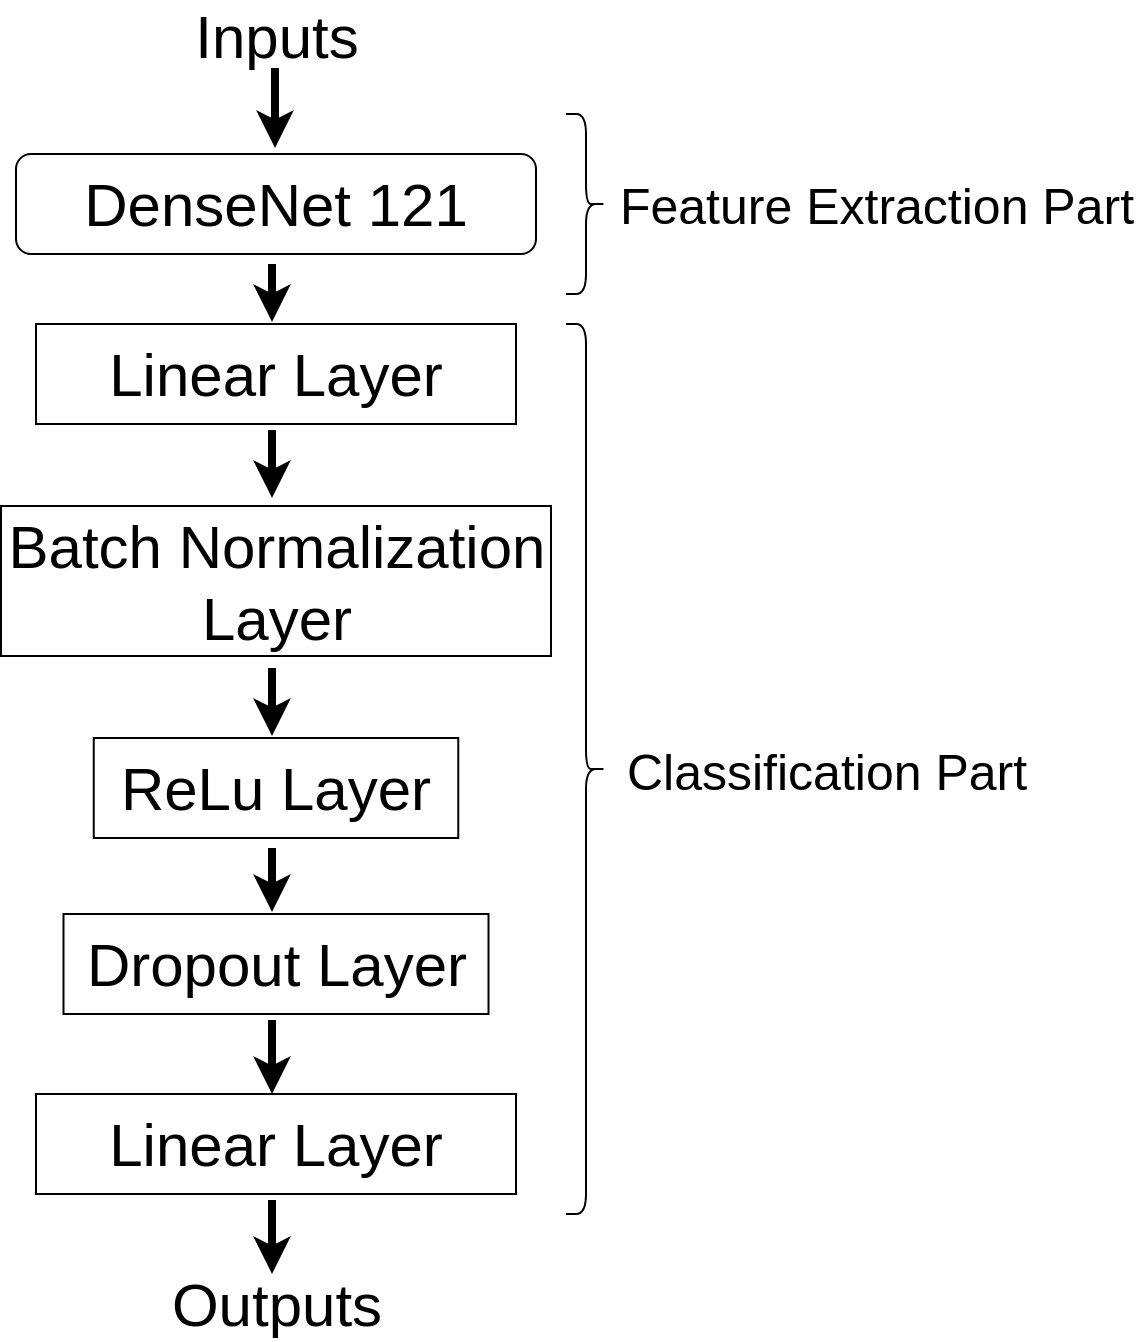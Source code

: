 <mxfile version="12.5.5" type="device"><diagram id="lp3chfWBuB1hzFoC-AsR" name="Page-1"><mxGraphModel dx="817" dy="1225" grid="1" gridSize="10" guides="1" tooltips="1" connect="1" arrows="1" fold="1" page="1" pageScale="1" pageWidth="827" pageHeight="1169" math="0" shadow="0"><root><mxCell id="0"/><mxCell id="1" parent="0"/><mxCell id="ZwcKraPQilF3etKfOUXq-1" value="&lt;font style=&quot;font-size: 30px&quot;&gt;DenseNet 121&lt;br&gt;&lt;/font&gt;" style="rounded=1;whiteSpace=wrap;html=1;" vertex="1" parent="1"><mxGeometry x="195" y="210" width="260" height="50" as="geometry"/></mxCell><mxCell id="ZwcKraPQilF3etKfOUXq-2" value="&lt;font style=&quot;font-size: 30px&quot;&gt;Inputs&lt;br&gt;&lt;/font&gt;" style="text;html=1;align=center;verticalAlign=middle;resizable=0;points=[];autosize=1;" vertex="1" parent="1"><mxGeometry x="275" y="136" width="100" height="30" as="geometry"/></mxCell><mxCell id="ZwcKraPQilF3etKfOUXq-3" value="" style="endArrow=classic;html=1;strokeWidth=4;" edge="1" parent="1"><mxGeometry width="50" height="50" relative="1" as="geometry"><mxPoint x="324.5" y="167" as="sourcePoint"/><mxPoint x="324.5" y="207" as="targetPoint"/></mxGeometry></mxCell><mxCell id="ZwcKraPQilF3etKfOUXq-4" value="" style="endArrow=classic;html=1;strokeWidth=4;" edge="1" parent="1"><mxGeometry width="50" height="50" relative="1" as="geometry"><mxPoint x="323" y="265" as="sourcePoint"/><mxPoint x="323" y="294" as="targetPoint"/></mxGeometry></mxCell><mxCell id="ZwcKraPQilF3etKfOUXq-5" value="&lt;font style=&quot;font-size: 30px&quot;&gt;Linear Layer&lt;/font&gt;" style="rounded=0;whiteSpace=wrap;html=1;" vertex="1" parent="1"><mxGeometry x="205" y="295" width="240" height="50" as="geometry"/></mxCell><mxCell id="ZwcKraPQilF3etKfOUXq-6" value="" style="shape=curlyBracket;whiteSpace=wrap;html=1;rounded=1;rotation=-180;" vertex="1" parent="1"><mxGeometry x="470" y="190" width="20" height="90" as="geometry"/></mxCell><mxCell id="ZwcKraPQilF3etKfOUXq-9" value="&lt;font style=&quot;font-size: 25px&quot;&gt;Feature Extraction Part&lt;/font&gt;" style="text;html=1;align=center;verticalAlign=middle;resizable=0;points=[];autosize=1;" vertex="1" parent="1"><mxGeometry x="490" y="225" width="270" height="20" as="geometry"/></mxCell><mxCell id="ZwcKraPQilF3etKfOUXq-11" value="" style="shape=curlyBracket;whiteSpace=wrap;html=1;rounded=1;rotation=-180;" vertex="1" parent="1"><mxGeometry x="470" y="295" width="20" height="445" as="geometry"/></mxCell><mxCell id="ZwcKraPQilF3etKfOUXq-12" value="&lt;font style=&quot;font-size: 25px&quot;&gt;Classification Part&lt;/font&gt;" style="text;html=1;align=center;verticalAlign=middle;resizable=0;points=[];autosize=1;" vertex="1" parent="1"><mxGeometry x="490" y="507.5" width="220" height="20" as="geometry"/></mxCell><mxCell id="ZwcKraPQilF3etKfOUXq-13" value="" style="endArrow=classic;html=1;strokeWidth=4;" edge="1" parent="1"><mxGeometry width="50" height="50" relative="1" as="geometry"><mxPoint x="323" y="643" as="sourcePoint"/><mxPoint x="323" y="680" as="targetPoint"/></mxGeometry></mxCell><mxCell id="ZwcKraPQilF3etKfOUXq-14" value="&lt;font style=&quot;font-size: 30px&quot;&gt;Outputs&lt;br&gt;&lt;/font&gt;" style="text;html=1;align=center;verticalAlign=middle;resizable=0;points=[];autosize=1;" vertex="1" parent="1"><mxGeometry x="265" y="770" width="120" height="30" as="geometry"/></mxCell><mxCell id="ZwcKraPQilF3etKfOUXq-15" value="&lt;font style=&quot;font-size: 30px&quot;&gt;Linear Layer&lt;/font&gt;" style="rounded=0;whiteSpace=wrap;html=1;" vertex="1" parent="1"><mxGeometry x="205" y="680" width="240" height="50" as="geometry"/></mxCell><mxCell id="ZwcKraPQilF3etKfOUXq-16" value="&lt;span style=&quot;font-size: 30px&quot;&gt;Batch Normalization Layer&lt;/span&gt;" style="rounded=0;whiteSpace=wrap;html=1;" vertex="1" parent="1"><mxGeometry x="187.5" y="386" width="275" height="75" as="geometry"/></mxCell><mxCell id="ZwcKraPQilF3etKfOUXq-17" value="" style="endArrow=classic;html=1;strokeWidth=4;" edge="1" parent="1"><mxGeometry width="50" height="50" relative="1" as="geometry"><mxPoint x="323" y="348" as="sourcePoint"/><mxPoint x="323" y="382" as="targetPoint"/></mxGeometry></mxCell><mxCell id="ZwcKraPQilF3etKfOUXq-18" value="" style="endArrow=classic;html=1;strokeWidth=4;" edge="1" parent="1"><mxGeometry width="50" height="50" relative="1" as="geometry"><mxPoint x="323" y="467" as="sourcePoint"/><mxPoint x="323" y="501" as="targetPoint"/></mxGeometry></mxCell><mxCell id="ZwcKraPQilF3etKfOUXq-19" value="&lt;span style=&quot;font-size: 30px&quot;&gt;ReLu Layer&lt;/span&gt;" style="rounded=0;whiteSpace=wrap;html=1;" vertex="1" parent="1"><mxGeometry x="233.88" y="502" width="182.25" height="50" as="geometry"/></mxCell><mxCell id="ZwcKraPQilF3etKfOUXq-21" value="&lt;span style=&quot;font-size: 30px&quot;&gt;Dropout Layer&lt;/span&gt;" style="rounded=0;whiteSpace=wrap;html=1;" vertex="1" parent="1"><mxGeometry x="218.75" y="590" width="212.5" height="50" as="geometry"/></mxCell><mxCell id="ZwcKraPQilF3etKfOUXq-22" value="" style="endArrow=classic;html=1;strokeWidth=4;" edge="1" parent="1"><mxGeometry width="50" height="50" relative="1" as="geometry"><mxPoint x="323" y="557" as="sourcePoint"/><mxPoint x="323" y="589" as="targetPoint"/></mxGeometry></mxCell><mxCell id="ZwcKraPQilF3etKfOUXq-23" value="" style="endArrow=classic;html=1;strokeWidth=4;" edge="1" parent="1"><mxGeometry width="50" height="50" relative="1" as="geometry"><mxPoint x="323" y="733" as="sourcePoint"/><mxPoint x="323" y="770" as="targetPoint"/></mxGeometry></mxCell></root></mxGraphModel></diagram></mxfile>
